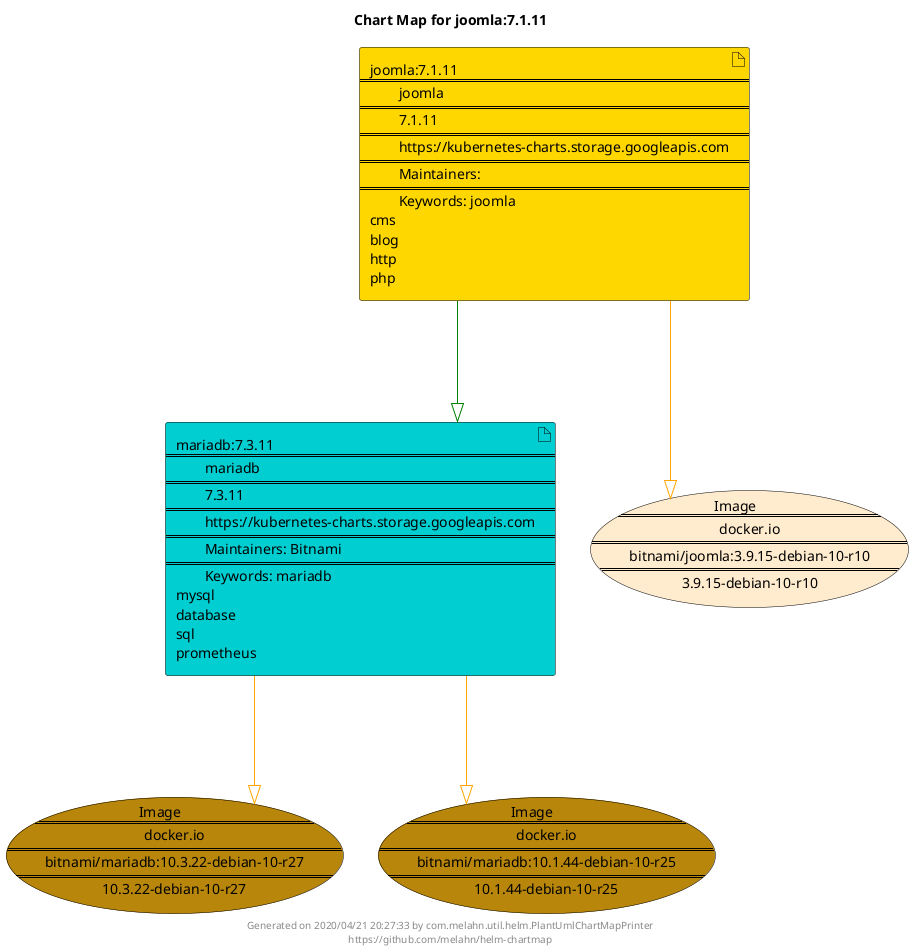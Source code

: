 @startuml
skinparam linetype ortho
skinparam backgroundColor white
skinparam usecaseBorderColor black
skinparam usecaseArrowColor LightSlateGray
skinparam artifactBorderColor black
skinparam artifactArrowColor LightSlateGray

title Chart Map for joomla:7.1.11

'There are 2 referenced Helm Charts
artifact "mariadb:7.3.11\n====\n\tmariadb\n====\n\t7.3.11\n====\n\thttps://kubernetes-charts.storage.googleapis.com\n====\n\tMaintainers: Bitnami\n====\n\tKeywords: mariadb\nmysql\ndatabase\nsql\nprometheus" as mariadb_7_3_11 #DarkTurquoise
artifact "joomla:7.1.11\n====\n\tjoomla\n====\n\t7.1.11\n====\n\thttps://kubernetes-charts.storage.googleapis.com\n====\n\tMaintainers: \n====\n\tKeywords: joomla\ncms\nblog\nhttp\nphp" as joomla_7_1_11 #Gold

'There are 3 referenced Docker Images
usecase "Image\n====\n\tdocker.io\n====\n\tbitnami/joomla:3.9.15-debian-10-r10\n====\n\t3.9.15-debian-10-r10" as docker_io_bitnami_joomla_3_9_15_debian_10_r10 #BlanchedAlmond
usecase "Image\n====\n\tdocker.io\n====\n\tbitnami/mariadb:10.3.22-debian-10-r27\n====\n\t10.3.22-debian-10-r27" as docker_io_bitnami_mariadb_10_3_22_debian_10_r27 #DarkGoldenRod
usecase "Image\n====\n\tdocker.io\n====\n\tbitnami/mariadb:10.1.44-debian-10-r25\n====\n\t10.1.44-debian-10-r25" as docker_io_bitnami_mariadb_10_1_44_debian_10_r25 #DarkGoldenRod

'Chart Dependencies
joomla_7_1_11--[#green]-|>mariadb_7_3_11
mariadb_7_3_11--[#orange]-|>docker_io_bitnami_mariadb_10_1_44_debian_10_r25
mariadb_7_3_11--[#orange]-|>docker_io_bitnami_mariadb_10_3_22_debian_10_r27
joomla_7_1_11--[#orange]-|>docker_io_bitnami_joomla_3_9_15_debian_10_r10

center footer Generated on 2020/04/21 20:27:33 by com.melahn.util.helm.PlantUmlChartMapPrinter\nhttps://github.com/melahn/helm-chartmap
@enduml
